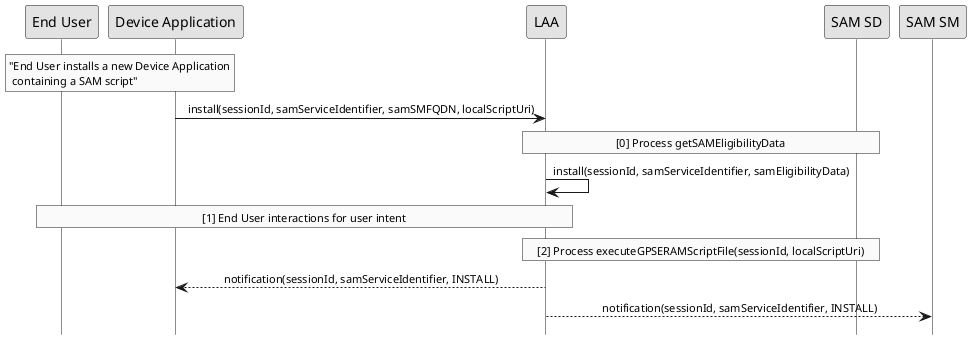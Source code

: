 @startuml

hide footbox
skinparam sequenceMessageAlign center
skinparam sequenceArrowFontSize 11
skinparam noteFontSize 11
skinparam monochrome true
skinparam lifelinestrategy solid


rnote over "End User", "Device Application"
     "End User installs a new Device Application
      containing a SAM script"
end rnote

"Device Application" -> LAA : install(sessionId, samServiceIdentifier, samSMFQDN, localScriptUri)

rnote over "LAA", "SAM SD"
     [0] Process getSAMEligibilityData
end rnote

"LAA" -> "LAA" : install(sessionId, samServiceIdentifier, samEligibilityData)

rnote over "LAA", "End User"
     [1] End User interactions for user intent
end rnote

rnote over "LAA", "SAM SD"
     [2] Process executeGPSERAMScriptFile(sessionId, localScriptUri)
end rnote

LAA --> "Device Application" : notification(sessionId, samServiceIdentifier, INSTALL)

LAA --> "SAM SM" : notification(sessionId, samServiceIdentifier, INSTALL)
@enduml
